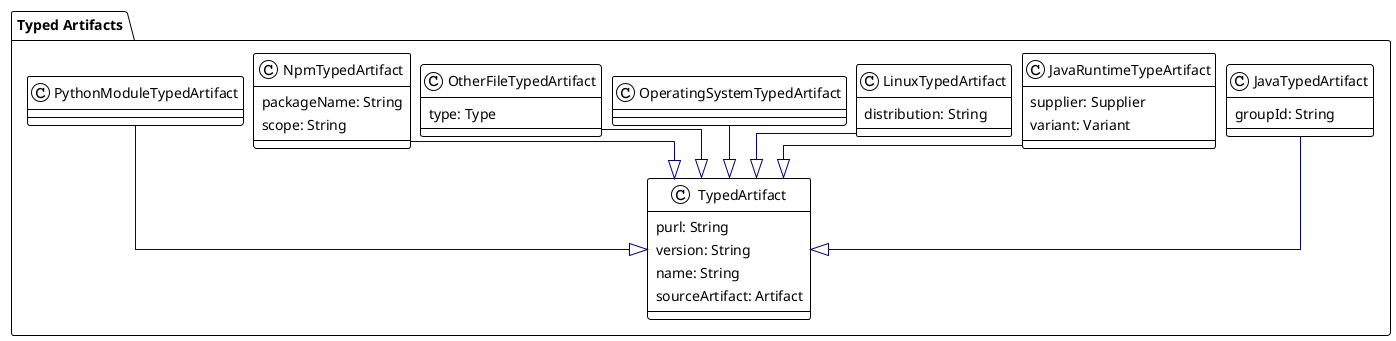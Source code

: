 @startuml

!theme plain
top to bottom direction
skinparam linetype ortho
skinparam nodesep 10
skinparam ranksep 30
skinparam Padding 2

package "Typed Artifacts" {
    class TypedArtifact {
        purl: String
        version: String
        name: String
        sourceArtifact: Artifact
    }
    class JavaTypedArtifact {
        groupId: String
    }
    class JavaRuntimeTypeArtifact {
        supplier: Supplier
        variant: Variant
    }
    class LinuxTypedArtifact {
        distribution: String
    }
    class OperatingSystemTypedArtifact
    class OtherFileTypedArtifact {
        type: Type
    }
    class NpmTypedArtifact {
        packageName: String
        scope: String
    }
    class PythonModuleTypedArtifact
}

JavaRuntimeTypeArtifact -[#000082,plain]-^ TypedArtifact
JavaTypedArtifact -[#000082,plain]-^ TypedArtifact
LinuxTypedArtifact -[#000082,plain]-^ TypedArtifact
NpmTypedArtifact -[#000082,plain]-^ TypedArtifact
OperatingSystemTypedArtifact -[#000082,plain]-^ TypedArtifact
OtherFileTypedArtifact -[#000082,plain]-^ TypedArtifact
PythonModuleTypedArtifact -[#000082,plain]-^ TypedArtifact

@enduml
